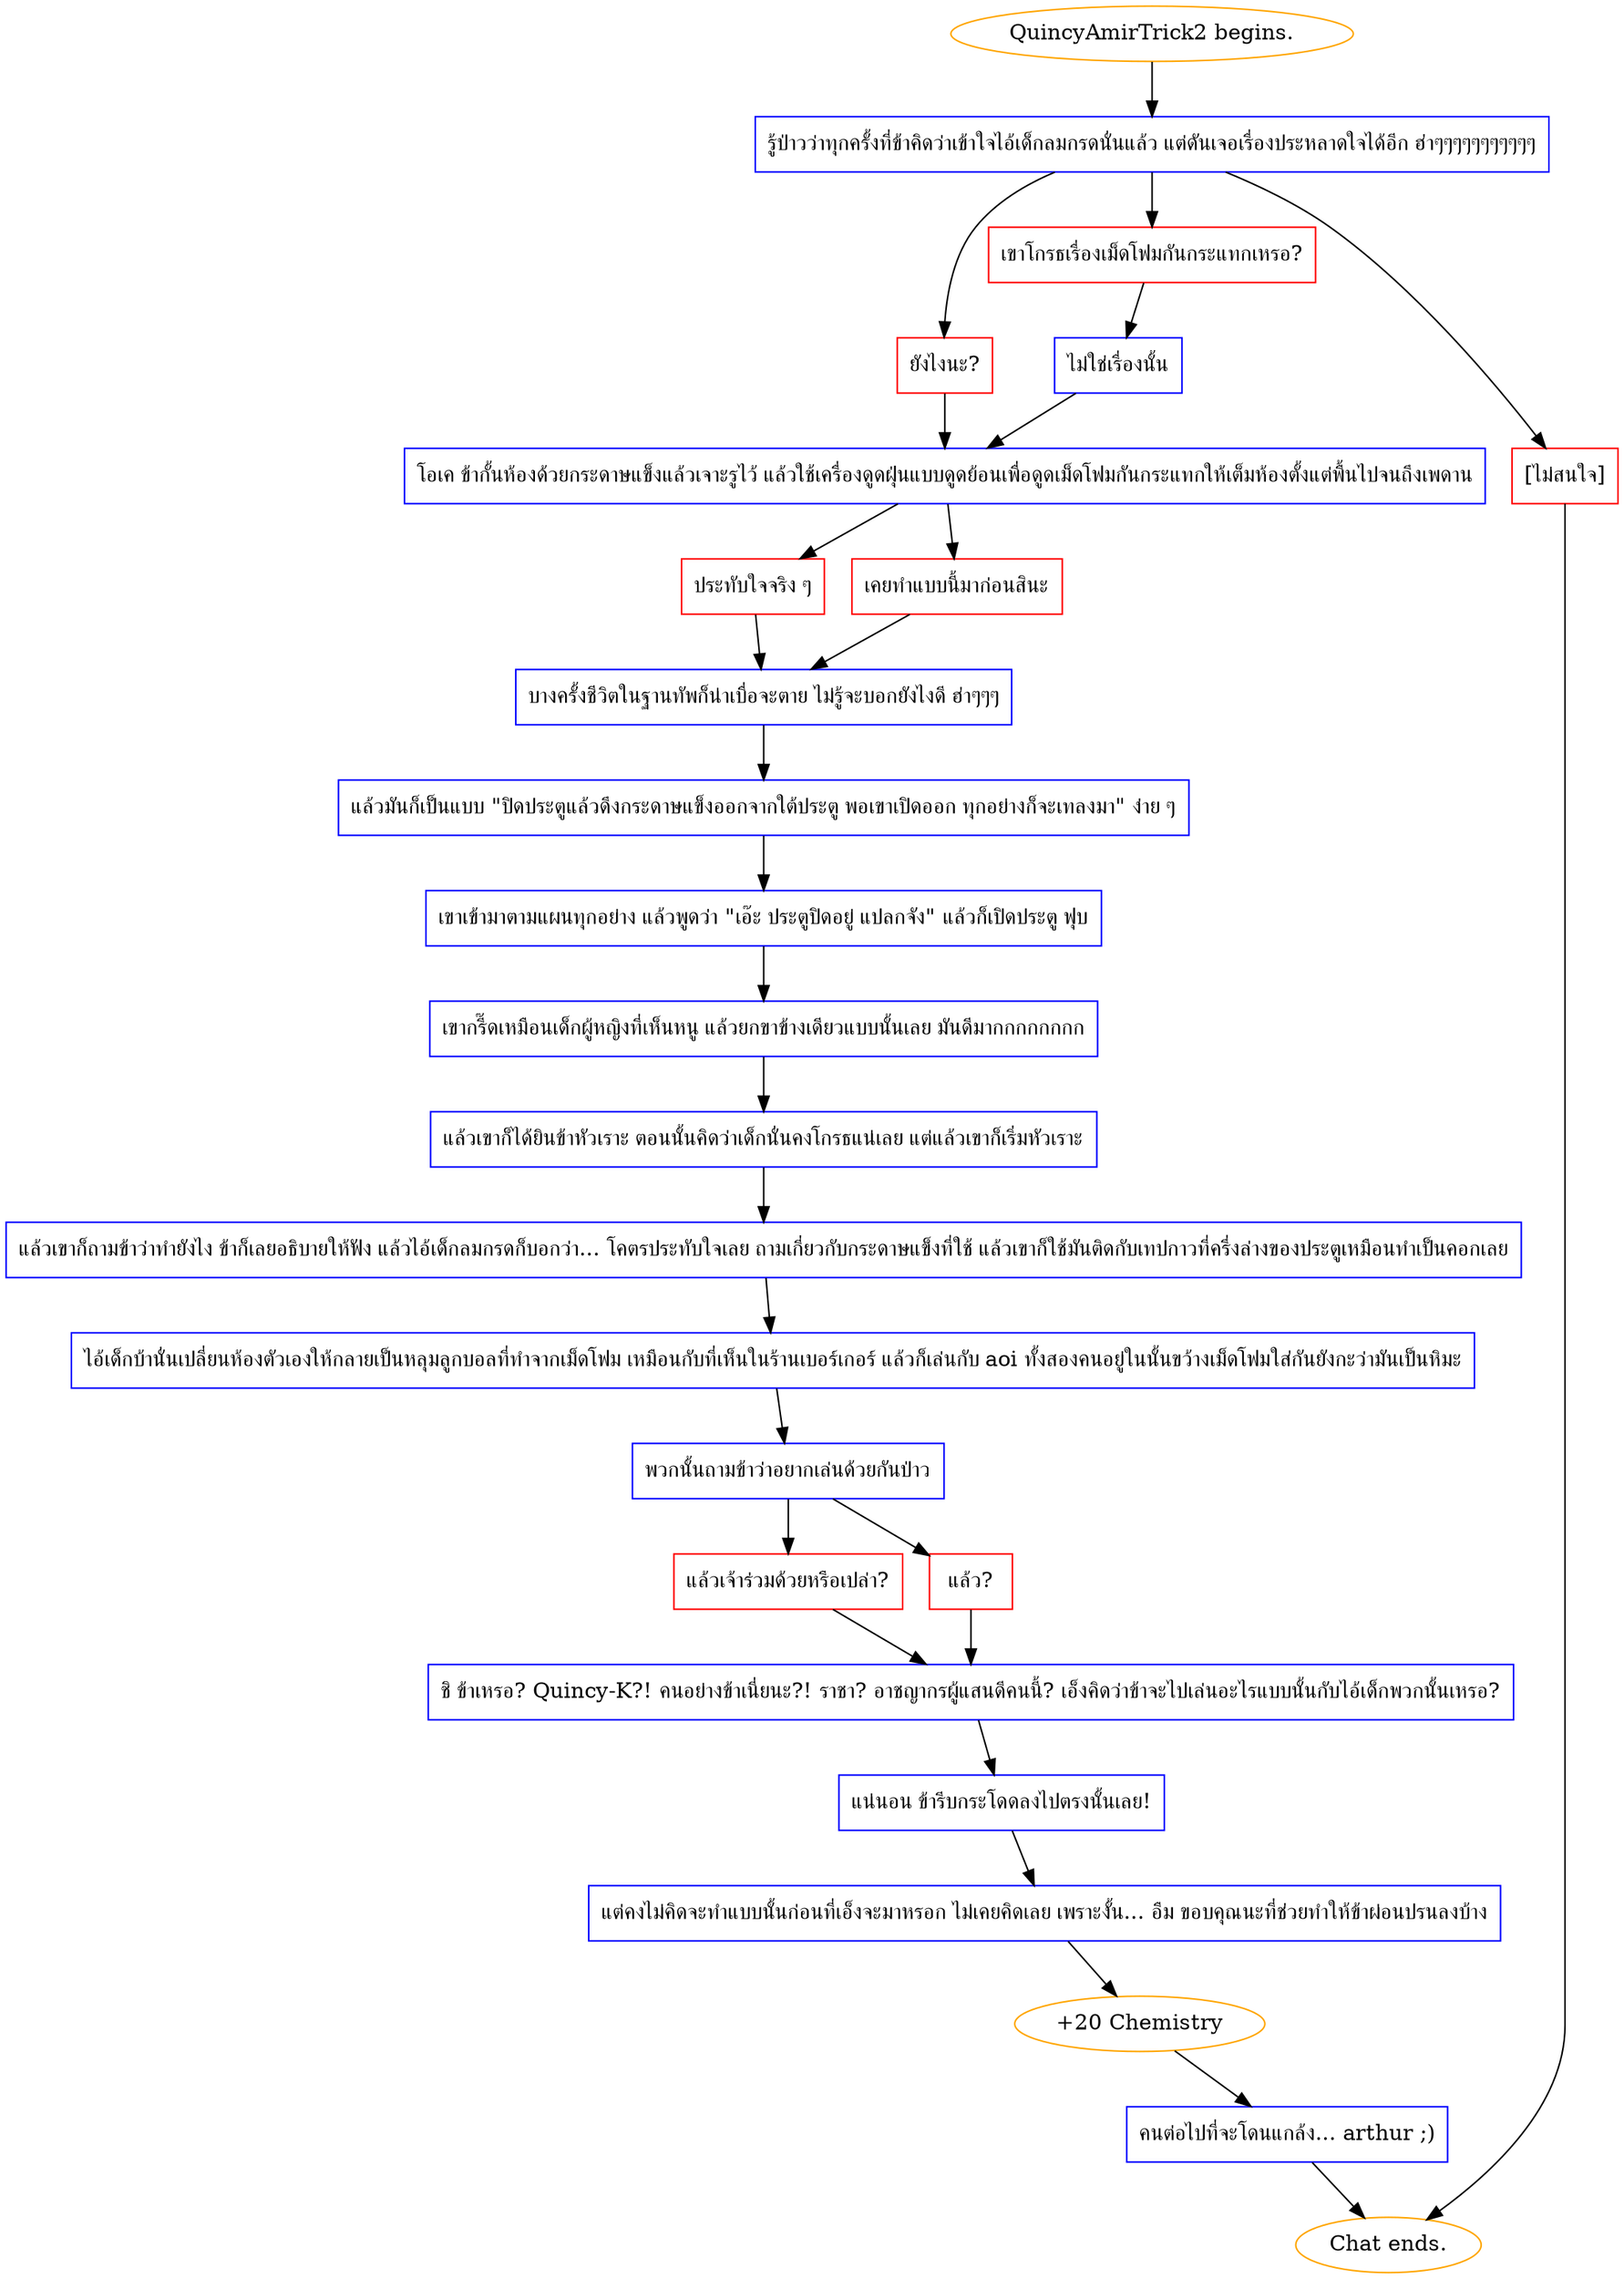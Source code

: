 digraph {
	"QuincyAmirTrick2 begins." [color=orange];
		"QuincyAmirTrick2 begins." -> j1852107229;
	j1852107229 [label="รู้ป่าวว่าทุกครั้งที่ข้าคิดว่าเข้าใจไอ้เด็กลมกรดนั่นแล้ว แต่ดันเจอเรื่องประหลาดใจได้อีก ฮ่าๆๆๆๆๆๆๆๆๆๆๆ",shape=box,color=blue];
		j1852107229 -> j3837750017;
		j1852107229 -> j4134244953;
		j1852107229 -> j3001038503;
	j3837750017 [label="ยังไงนะ?",shape=box,color=red];
		j3837750017 -> j2133865326;
	j4134244953 [label="เขาโกรธเรื่องเม็ดโฟมกันกระแทกเหรอ?",shape=box,color=red];
		j4134244953 -> j2882814563;
	j3001038503 [label="[ไม่สนใจ]",shape=box,color=red];
		j3001038503 -> "Chat ends.";
	j2133865326 [label="โอเค ข้ากั้นห้องด้วยกระดาษแข็งแล้วเจาะรูไว้ แล้วใช้เครื่องดูดฝุ่นแบบดูดย้อนเพื่อดูดเม็ดโฟมกันกระแทกให้เต็มห้องตั้งแต่พื้นไปจนถึงเพดาน",shape=box,color=blue];
		j2133865326 -> j3686823925;
		j2133865326 -> j3018817385;
	j2882814563 [label="ไม่ใช่เรื่องนั้น",shape=box,color=blue];
		j2882814563 -> j2133865326;
	"Chat ends." [color=orange];
	j3686823925 [label="ประทับใจจริง ๆ",shape=box,color=red];
		j3686823925 -> j523413521;
	j3018817385 [label="เคยทำแบบนี้มาก่อนสินะ",shape=box,color=red];
		j3018817385 -> j523413521;
	j523413521 [label="บางครั้งชีวิตในฐานทัพก็น่าเบื่อจะตาย ไม่รู้จะบอกยังไงดี ฮ่าๆๆๆ",shape=box,color=blue];
		j523413521 -> j3755538516;
	j3755538516 [label="แล้วมันก็เป็นแบบ \"ปิดประตูแล้วดึงกระดาษแข็งออกจากใต้ประตู พอเขาเปิดออก ทุกอย่างก็จะเทลงมา\" ง่าย ๆ",shape=box,color=blue];
		j3755538516 -> j3833399158;
	j3833399158 [label="เขาเข้ามาตามแผนทุกอย่าง แล้วพูดว่า \"เอ๊ะ ประตูปิดอยู่ แปลกจัง\" แล้วก็เปิดประตู ฟุบ",shape=box,color=blue];
		j3833399158 -> j745543680;
	j745543680 [label="เขากรี๊ดเหมือนเด็กผู้หญิงที่เห็นหนู แล้วยกขาข้างเดียวแบบนั้นเลย มันดีมากกกกกกกก",shape=box,color=blue];
		j745543680 -> j4083303548;
	j4083303548 [label="แล้วเขาก็ได้ยินข้าหัวเราะ ตอนนั้นคิดว่าเด็กนั่นคงโกรธแน่เลย แต่แล้วเขาก็เริ่มหัวเราะ",shape=box,color=blue];
		j4083303548 -> j3416466918;
	j3416466918 [label="แล้วเขาก็ถามข้าว่าทำยังไง ข้าก็เลยอธิบายให้ฟัง แล้วไอ้เด็กลมกรดก็บอกว่า... โคตรประทับใจเลย ถามเกี่ยวกับกระดาษแข็งที่ใช้ แล้วเขาก็ใช้มันติดกับเทปกาวที่ครึ่งล่างของประตูเหมือนทำเป็นคอกเลย",shape=box,color=blue];
		j3416466918 -> j2401008934;
	j2401008934 [label="ไอ้เด็กบ้านั่นเปลี่ยนห้องตัวเองให้กลายเป็นหลุมลูกบอลที่ทำจากเม็ดโฟม เหมือนกับที่เห็นในร้านเบอร์เกอร์ แล้วก็เล่นกับ aoi ทั้งสองคนอยู่ในนั้นขว้างเม็ดโฟมใส่กันยังกะว่ามันเป็นหิมะ",shape=box,color=blue];
		j2401008934 -> j3844160266;
	j3844160266 [label="พวกนั้นถามข้าว่าอยากเล่นด้วยกันป่าว",shape=box,color=blue];
		j3844160266 -> j2435429129;
		j3844160266 -> j28395679;
	j2435429129 [label="แล้วเจ้าร่วมด้วยหรือเปล่า?",shape=box,color=red];
		j2435429129 -> j1819098973;
	j28395679 [label="แล้ว?",shape=box,color=red];
		j28395679 -> j1819098973;
	j1819098973 [label="ชิ ข้าเหรอ? Quincy-K?! คนอย่างข้าเนี่ยนะ?! ราชา? อาชญากรผู้แสนดีคนนี้? เอ็งคิดว่าข้าจะไปเล่นอะไรแบบนั้นกับไอ้เด็กพวกนั้นเหรอ?",shape=box,color=blue];
		j1819098973 -> j1106912008;
	j1106912008 [label="แน่นอน ข้ารีบกระโดดลงไปตรงนั้นเลย!",shape=box,color=blue];
		j1106912008 -> j4195431633;
	j4195431633 [label="แต่คงไม่คิดจะทำแบบนั้นก่อนที่เอ็งจะมาหรอก ไม่เคยคิดเลย เพราะงั้น... อืม ขอบคุณนะที่ช่วยทำให้ข้าผ่อนปรนลงบ้าง",shape=box,color=blue];
		j4195431633 -> j1357369885;
	j1357369885 [label="+20 Chemistry",color=orange];
		j1357369885 -> j3049155002;
	j3049155002 [label="คนต่อไปที่จะโดนแกล้ง... arthur ;)",shape=box,color=blue];
		j3049155002 -> "Chat ends.";
}